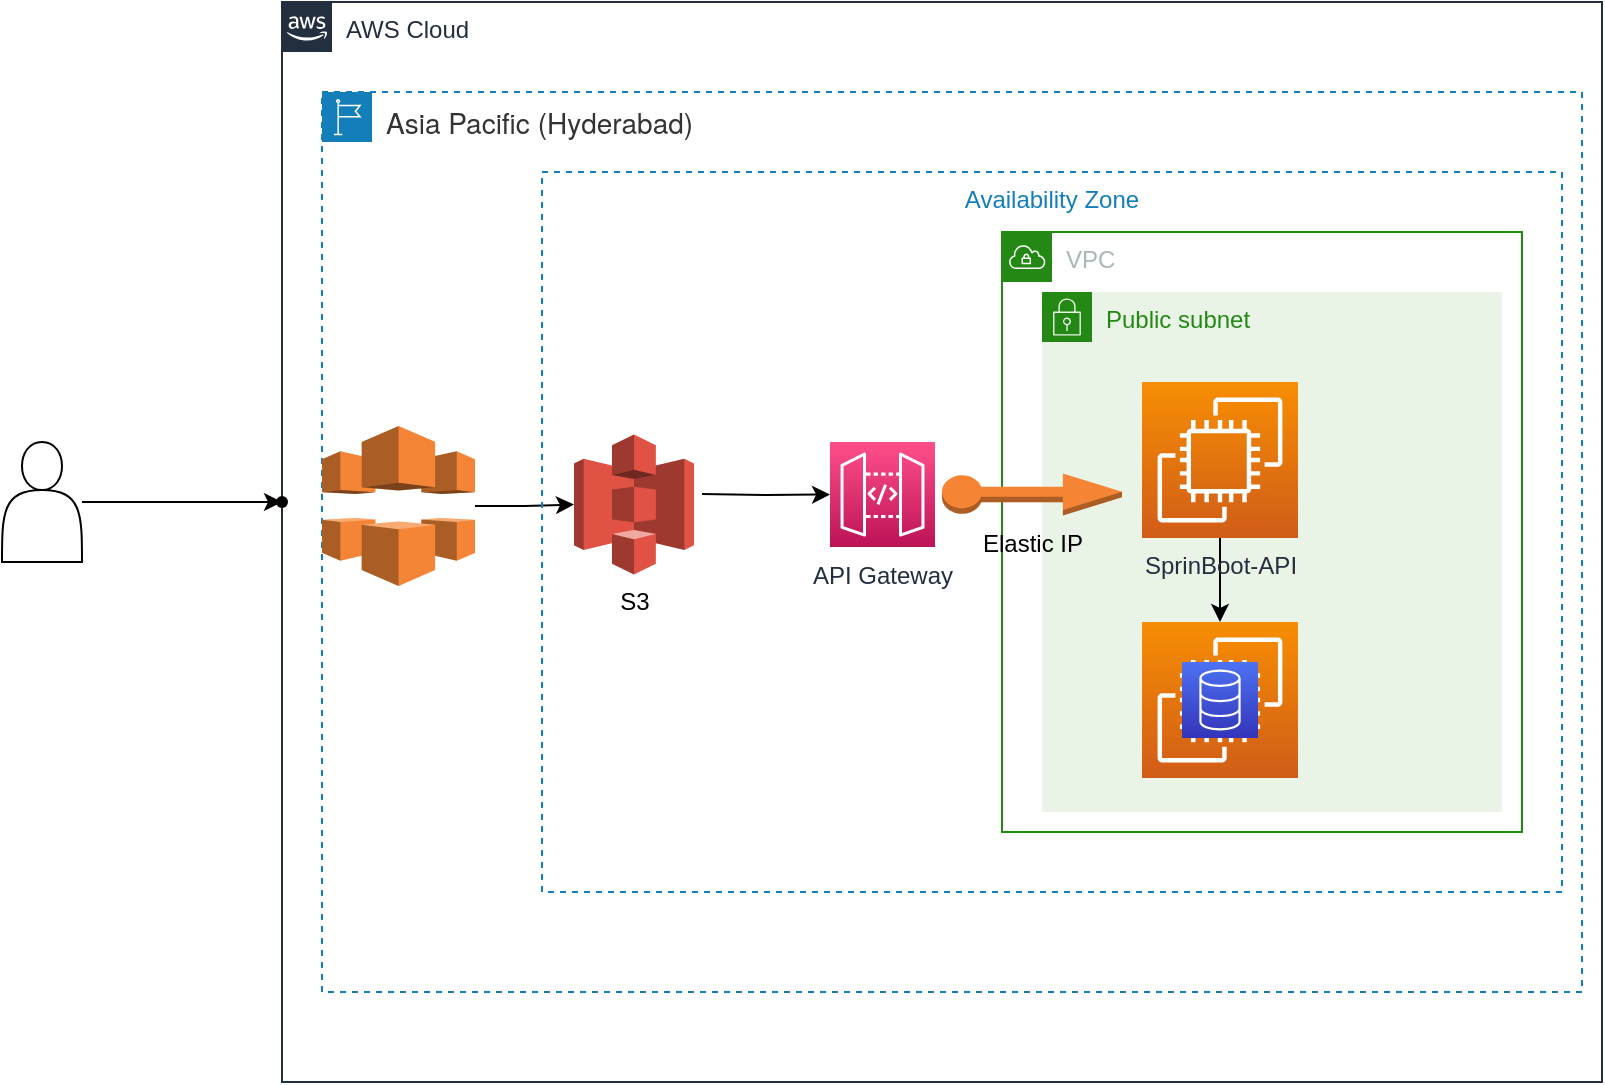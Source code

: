 <mxfile version="20.8.0" type="github"><diagram id="4hy5c6nUzvAz7V0r_2s1" name="Page-1"><mxGraphModel dx="1120" dy="484" grid="1" gridSize="10" guides="1" tooltips="1" connect="1" arrows="1" fold="1" page="1" pageScale="1" pageWidth="850" pageHeight="1100" math="0" shadow="0"><root><mxCell id="0"/><mxCell id="1" parent="0"/><mxCell id="e8IyntJsyZ7bCLRGpjRz-1" value="AWS Cloud" style="points=[[0,0],[0.25,0],[0.5,0],[0.75,0],[1,0],[1,0.25],[1,0.5],[1,0.75],[1,1],[0.75,1],[0.5,1],[0.25,1],[0,1],[0,0.75],[0,0.5],[0,0.25]];outlineConnect=0;gradientColor=none;html=1;whiteSpace=wrap;fontSize=12;fontStyle=0;container=1;pointerEvents=0;collapsible=0;recursiveResize=0;shape=mxgraph.aws4.group;grIcon=mxgraph.aws4.group_aws_cloud_alt;strokeColor=#232F3E;fillColor=none;verticalAlign=top;align=left;spacingLeft=30;fontColor=#232F3E;dashed=0;" vertex="1" parent="1"><mxGeometry x="190" y="30" width="660" height="540" as="geometry"/></mxCell><mxCell id="e8IyntJsyZ7bCLRGpjRz-4" value="&lt;span style=&quot;box-sizing: border-box; font-family: AmazonEmberBold, &amp;quot;Helvetica Neue Bold&amp;quot;, &amp;quot;Helvetica Neue&amp;quot;, Helvetica, Arial, sans-serif; color: rgb(51, 51, 51); font-size: 14px;&quot;&gt;Asia Pacific (Hyderabad)&lt;/span&gt;" style="points=[[0,0],[0.25,0],[0.5,0],[0.75,0],[1,0],[1,0.25],[1,0.5],[1,0.75],[1,1],[0.75,1],[0.5,1],[0.25,1],[0,1],[0,0.75],[0,0.5],[0,0.25]];outlineConnect=0;gradientColor=none;html=1;whiteSpace=wrap;fontSize=12;fontStyle=0;container=1;pointerEvents=0;collapsible=0;recursiveResize=0;shape=mxgraph.aws4.group;grIcon=mxgraph.aws4.group_region;strokeColor=#147EBA;fillColor=none;verticalAlign=top;align=left;spacingLeft=30;fontColor=#147EBA;dashed=1;" vertex="1" parent="e8IyntJsyZ7bCLRGpjRz-1"><mxGeometry x="20" y="45" width="630" height="450" as="geometry"/></mxCell><mxCell id="e8IyntJsyZ7bCLRGpjRz-28" value="" style="edgeStyle=orthogonalEdgeStyle;rounded=0;orthogonalLoop=1;jettySize=auto;html=1;" edge="1" parent="e8IyntJsyZ7bCLRGpjRz-4" source="e8IyntJsyZ7bCLRGpjRz-6" target="e8IyntJsyZ7bCLRGpjRz-9"><mxGeometry relative="1" as="geometry"/></mxCell><mxCell id="e8IyntJsyZ7bCLRGpjRz-6" value="" style="outlineConnect=0;dashed=0;verticalLabelPosition=bottom;verticalAlign=top;align=center;html=1;shape=mxgraph.aws3.cloudfront;fillColor=#F58536;gradientColor=none;" vertex="1" parent="e8IyntJsyZ7bCLRGpjRz-4"><mxGeometry y="167" width="76.5" height="80" as="geometry"/></mxCell><mxCell id="e8IyntJsyZ7bCLRGpjRz-8" value="Availability Zone" style="fillColor=none;strokeColor=#147EBA;dashed=1;verticalAlign=top;fontStyle=0;fontColor=#147EBA;" vertex="1" parent="e8IyntJsyZ7bCLRGpjRz-4"><mxGeometry x="110" y="40" width="510" height="360" as="geometry"/></mxCell><mxCell id="e8IyntJsyZ7bCLRGpjRz-26" value="" style="edgeStyle=orthogonalEdgeStyle;rounded=0;orthogonalLoop=1;jettySize=auto;html=1;" edge="1" parent="e8IyntJsyZ7bCLRGpjRz-4" target="e8IyntJsyZ7bCLRGpjRz-11"><mxGeometry relative="1" as="geometry"><mxPoint x="190" y="201" as="sourcePoint"/></mxGeometry></mxCell><mxCell id="e8IyntJsyZ7bCLRGpjRz-9" value="S3" style="outlineConnect=0;dashed=0;verticalLabelPosition=bottom;verticalAlign=top;align=center;html=1;shape=mxgraph.aws3.s3;fillColor=#E05243;gradientColor=none;" vertex="1" parent="e8IyntJsyZ7bCLRGpjRz-4"><mxGeometry x="126" y="171.25" width="60" height="70" as="geometry"/></mxCell><mxCell id="e8IyntJsyZ7bCLRGpjRz-11" value="API Gateway" style="sketch=0;points=[[0,0,0],[0.25,0,0],[0.5,0,0],[0.75,0,0],[1,0,0],[0,1,0],[0.25,1,0],[0.5,1,0],[0.75,1,0],[1,1,0],[0,0.25,0],[0,0.5,0],[0,0.75,0],[1,0.25,0],[1,0.5,0],[1,0.75,0]];outlineConnect=0;fontColor=#232F3E;gradientColor=#FF4F8B;gradientDirection=north;fillColor=#BC1356;strokeColor=#ffffff;dashed=0;verticalLabelPosition=bottom;verticalAlign=top;align=center;html=1;fontSize=12;fontStyle=0;aspect=fixed;shape=mxgraph.aws4.resourceIcon;resIcon=mxgraph.aws4.api_gateway;" vertex="1" parent="e8IyntJsyZ7bCLRGpjRz-4"><mxGeometry x="254" y="175" width="52.5" height="52.5" as="geometry"/></mxCell><mxCell id="e8IyntJsyZ7bCLRGpjRz-15" value="VPC" style="points=[[0,0],[0.25,0],[0.5,0],[0.75,0],[1,0],[1,0.25],[1,0.5],[1,0.75],[1,1],[0.75,1],[0.5,1],[0.25,1],[0,1],[0,0.75],[0,0.5],[0,0.25]];outlineConnect=0;gradientColor=none;html=1;whiteSpace=wrap;fontSize=12;fontStyle=0;container=1;pointerEvents=0;collapsible=0;recursiveResize=0;shape=mxgraph.aws4.group;grIcon=mxgraph.aws4.group_vpc;strokeColor=#248814;fillColor=none;verticalAlign=top;align=left;spacingLeft=30;fontColor=#AAB7B8;dashed=0;" vertex="1" parent="e8IyntJsyZ7bCLRGpjRz-4"><mxGeometry x="340" y="70" width="260" height="300" as="geometry"/></mxCell><mxCell id="e8IyntJsyZ7bCLRGpjRz-18" value="Public subnet" style="points=[[0,0],[0.25,0],[0.5,0],[0.75,0],[1,0],[1,0.25],[1,0.5],[1,0.75],[1,1],[0.75,1],[0.5,1],[0.25,1],[0,1],[0,0.75],[0,0.5],[0,0.25]];outlineConnect=0;gradientColor=none;html=1;whiteSpace=wrap;fontSize=12;fontStyle=0;container=1;pointerEvents=0;collapsible=0;recursiveResize=0;shape=mxgraph.aws4.group;grIcon=mxgraph.aws4.group_security_group;grStroke=0;strokeColor=#248814;fillColor=#E9F3E6;verticalAlign=top;align=left;spacingLeft=30;fontColor=#248814;dashed=0;" vertex="1" parent="e8IyntJsyZ7bCLRGpjRz-15"><mxGeometry x="20" y="30" width="230" height="260" as="geometry"/></mxCell><mxCell id="e8IyntJsyZ7bCLRGpjRz-20" value="" style="sketch=0;points=[[0,0,0],[0.25,0,0],[0.5,0,0],[0.75,0,0],[1,0,0],[0,1,0],[0.25,1,0],[0.5,1,0],[0.75,1,0],[1,1,0],[0,0.25,0],[0,0.5,0],[0,0.75,0],[1,0.25,0],[1,0.5,0],[1,0.75,0]];outlineConnect=0;fontColor=#232F3E;gradientColor=#F78E04;gradientDirection=north;fillColor=#D05C17;strokeColor=#ffffff;dashed=0;verticalLabelPosition=bottom;verticalAlign=top;align=center;html=1;fontSize=12;fontStyle=0;aspect=fixed;shape=mxgraph.aws4.resourceIcon;resIcon=mxgraph.aws4.ec2;" vertex="1" parent="e8IyntJsyZ7bCLRGpjRz-18"><mxGeometry x="50" y="165" width="78" height="78" as="geometry"/></mxCell><mxCell id="e8IyntJsyZ7bCLRGpjRz-22" value="" style="sketch=0;points=[[0,0,0],[0.25,0,0],[0.5,0,0],[0.75,0,0],[1,0,0],[0,1,0],[0.25,1,0],[0.5,1,0],[0.75,1,0],[1,1,0],[0,0.25,0],[0,0.5,0],[0,0.75,0],[1,0.25,0],[1,0.5,0],[1,0.75,0]];outlineConnect=0;fontColor=#232F3E;gradientColor=#4D72F3;gradientDirection=north;fillColor=#3334B9;strokeColor=#ffffff;dashed=0;verticalLabelPosition=bottom;verticalAlign=top;align=center;html=1;fontSize=12;fontStyle=0;aspect=fixed;shape=mxgraph.aws4.resourceIcon;resIcon=mxgraph.aws4.database;" vertex="1" parent="e8IyntJsyZ7bCLRGpjRz-18"><mxGeometry x="70" y="185" width="38" height="38" as="geometry"/></mxCell><mxCell id="e8IyntJsyZ7bCLRGpjRz-23" value="Elastic IP" style="outlineConnect=0;dashed=0;verticalLabelPosition=bottom;verticalAlign=top;align=center;html=1;shape=mxgraph.aws3.elastic_ip;fillColor=#F58534;gradientColor=none;" vertex="1" parent="e8IyntJsyZ7bCLRGpjRz-15"><mxGeometry x="-30" y="120.75" width="90" height="21" as="geometry"/></mxCell><mxCell id="e8IyntJsyZ7bCLRGpjRz-21" value="" style="edgeStyle=orthogonalEdgeStyle;rounded=0;orthogonalLoop=1;jettySize=auto;html=1;" edge="1" parent="e8IyntJsyZ7bCLRGpjRz-4" source="e8IyntJsyZ7bCLRGpjRz-19" target="e8IyntJsyZ7bCLRGpjRz-20"><mxGeometry relative="1" as="geometry"/></mxCell><mxCell id="e8IyntJsyZ7bCLRGpjRz-19" value="SprinBoot-API" style="sketch=0;points=[[0,0,0],[0.25,0,0],[0.5,0,0],[0.75,0,0],[1,0,0],[0,1,0],[0.25,1,0],[0.5,1,0],[0.75,1,0],[1,1,0],[0,0.25,0],[0,0.5,0],[0,0.75,0],[1,0.25,0],[1,0.5,0],[1,0.75,0]];outlineConnect=0;fontColor=#232F3E;gradientColor=#F78E04;gradientDirection=north;fillColor=#D05C17;strokeColor=#ffffff;dashed=0;verticalLabelPosition=bottom;verticalAlign=top;align=center;html=1;fontSize=12;fontStyle=0;aspect=fixed;shape=mxgraph.aws4.resourceIcon;resIcon=mxgraph.aws4.ec2;" vertex="1" parent="e8IyntJsyZ7bCLRGpjRz-4"><mxGeometry x="410" y="145" width="78" height="78" as="geometry"/></mxCell><mxCell id="e8IyntJsyZ7bCLRGpjRz-31" value="" style="shape=waypoint;sketch=0;size=6;pointerEvents=1;points=[];fillColor=default;resizable=0;rotatable=0;perimeter=centerPerimeter;snapToPoint=1;" vertex="1" parent="e8IyntJsyZ7bCLRGpjRz-1"><mxGeometry x="-10" y="240" width="20" height="20" as="geometry"/></mxCell><mxCell id="e8IyntJsyZ7bCLRGpjRz-32" value="" style="edgeStyle=orthogonalEdgeStyle;rounded=0;orthogonalLoop=1;jettySize=auto;html=1;" edge="1" parent="1" source="e8IyntJsyZ7bCLRGpjRz-5" target="e8IyntJsyZ7bCLRGpjRz-31"><mxGeometry relative="1" as="geometry"/></mxCell><mxCell id="e8IyntJsyZ7bCLRGpjRz-5" value="" style="shape=actor;whiteSpace=wrap;html=1;" vertex="1" parent="1"><mxGeometry x="50" y="250" width="40" height="60" as="geometry"/></mxCell></root></mxGraphModel></diagram></mxfile>